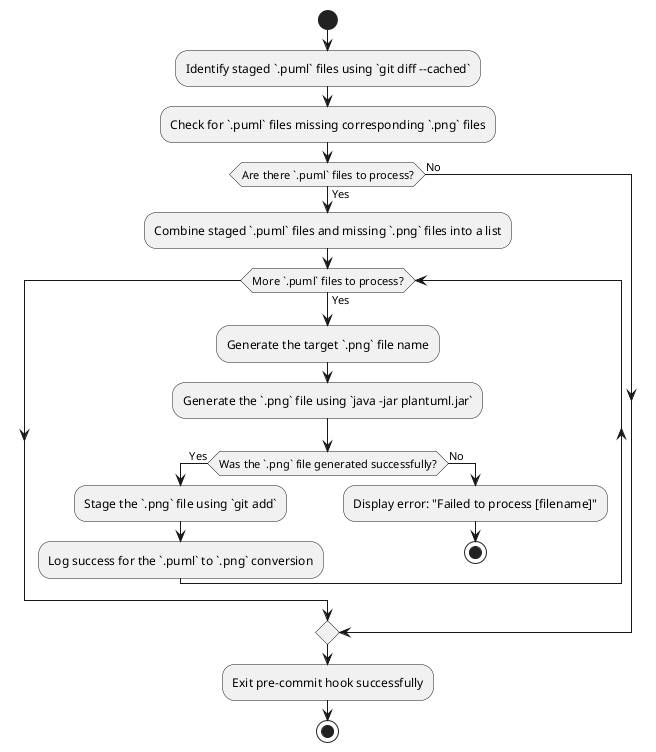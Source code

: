 @startuml
start

:Identify staged `.puml` files using `git diff --cached`;
:Check for `.puml` files missing corresponding `.png` files;

if (Are there `.puml` files to process?) then (Yes)
  :Combine staged `.puml` files and missing `.png` files into a list;
  while (More `.puml` files to process?) is (Yes)
    :Generate the target `.png` file name;
    :Generate the `.png` file using `java -jar plantuml.jar`;
    
    if (Was the `.png` file generated successfully?) then (Yes)
      :Stage the `.png` file using `git add`;
      :Log success for the `.puml` to `.png` conversion;
    else (No)
      :Display error: "Failed to process [filename]";
      stop
    endif
  endwhile
else (No)
endif

:Exit pre-commit hook successfully;
stop
@enduml